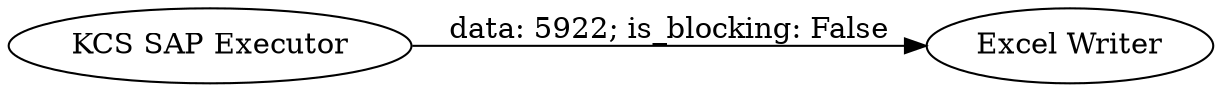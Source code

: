 digraph {
	"-794645337005369331_1" [label="KCS SAP Executor"]
	"-794645337005369331_2" [label="Excel Writer"]
	"-794645337005369331_1" -> "-794645337005369331_2" [label="data: 5922; is_blocking: False"]
	rankdir=LR
}
